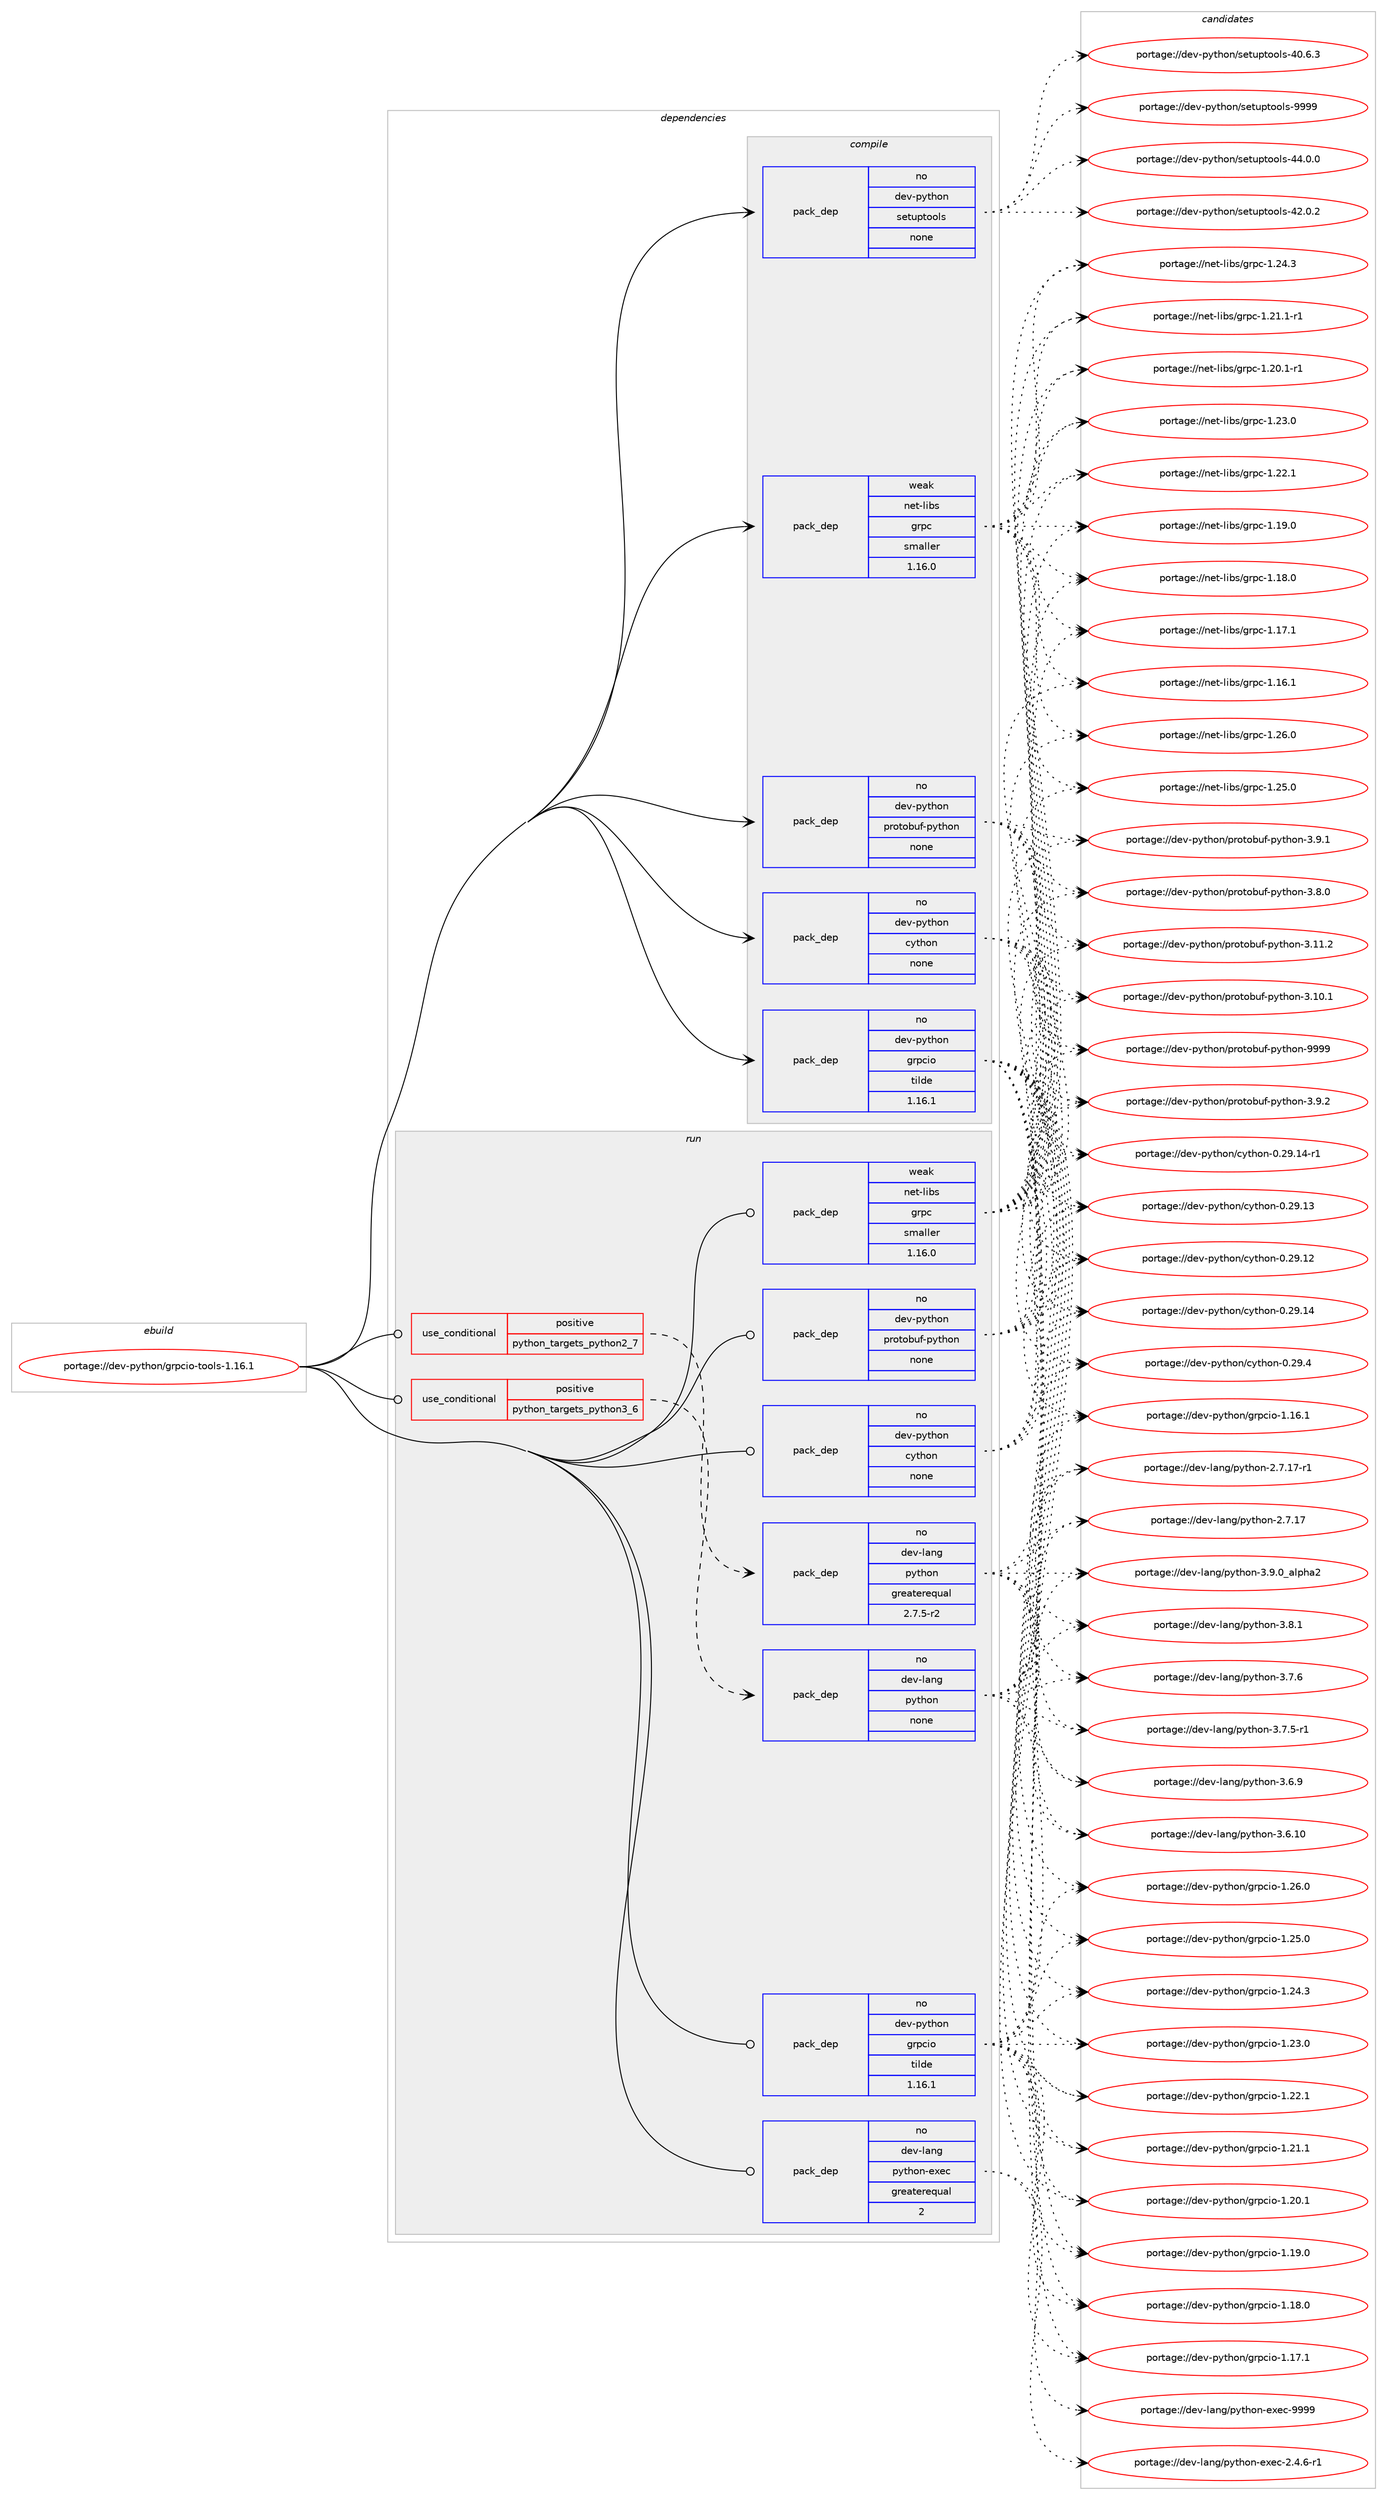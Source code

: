 digraph prolog {

# *************
# Graph options
# *************

newrank=true;
concentrate=true;
compound=true;
graph [rankdir=LR,fontname=Helvetica,fontsize=10,ranksep=1.5];#, ranksep=2.5, nodesep=0.2];
edge  [arrowhead=vee];
node  [fontname=Helvetica,fontsize=10];

# **********
# The ebuild
# **********

subgraph cluster_leftcol {
color=gray;
label=<<i>ebuild</i>>;
id [label="portage://dev-python/grpcio-tools-1.16.1", color=red, width=4, href="../dev-python/grpcio-tools-1.16.1.svg"];
}

# ****************
# The dependencies
# ****************

subgraph cluster_midcol {
color=gray;
label=<<i>dependencies</i>>;
subgraph cluster_compile {
fillcolor="#eeeeee";
style=filled;
label=<<i>compile</i>>;
subgraph pack337544 {
dependency457598 [label=<<TABLE BORDER="0" CELLBORDER="1" CELLSPACING="0" CELLPADDING="4" WIDTH="220"><TR><TD ROWSPAN="6" CELLPADDING="30">pack_dep</TD></TR><TR><TD WIDTH="110">no</TD></TR><TR><TD>dev-python</TD></TR><TR><TD>cython</TD></TR><TR><TD>none</TD></TR><TR><TD></TD></TR></TABLE>>, shape=none, color=blue];
}
id:e -> dependency457598:w [weight=20,style="solid",arrowhead="vee"];
subgraph pack337545 {
dependency457599 [label=<<TABLE BORDER="0" CELLBORDER="1" CELLSPACING="0" CELLPADDING="4" WIDTH="220"><TR><TD ROWSPAN="6" CELLPADDING="30">pack_dep</TD></TR><TR><TD WIDTH="110">no</TD></TR><TR><TD>dev-python</TD></TR><TR><TD>grpcio</TD></TR><TR><TD>tilde</TD></TR><TR><TD>1.16.1</TD></TR></TABLE>>, shape=none, color=blue];
}
id:e -> dependency457599:w [weight=20,style="solid",arrowhead="vee"];
subgraph pack337546 {
dependency457600 [label=<<TABLE BORDER="0" CELLBORDER="1" CELLSPACING="0" CELLPADDING="4" WIDTH="220"><TR><TD ROWSPAN="6" CELLPADDING="30">pack_dep</TD></TR><TR><TD WIDTH="110">no</TD></TR><TR><TD>dev-python</TD></TR><TR><TD>protobuf-python</TD></TR><TR><TD>none</TD></TR><TR><TD></TD></TR></TABLE>>, shape=none, color=blue];
}
id:e -> dependency457600:w [weight=20,style="solid",arrowhead="vee"];
subgraph pack337547 {
dependency457601 [label=<<TABLE BORDER="0" CELLBORDER="1" CELLSPACING="0" CELLPADDING="4" WIDTH="220"><TR><TD ROWSPAN="6" CELLPADDING="30">pack_dep</TD></TR><TR><TD WIDTH="110">no</TD></TR><TR><TD>dev-python</TD></TR><TR><TD>setuptools</TD></TR><TR><TD>none</TD></TR><TR><TD></TD></TR></TABLE>>, shape=none, color=blue];
}
id:e -> dependency457601:w [weight=20,style="solid",arrowhead="vee"];
subgraph pack337548 {
dependency457602 [label=<<TABLE BORDER="0" CELLBORDER="1" CELLSPACING="0" CELLPADDING="4" WIDTH="220"><TR><TD ROWSPAN="6" CELLPADDING="30">pack_dep</TD></TR><TR><TD WIDTH="110">weak</TD></TR><TR><TD>net-libs</TD></TR><TR><TD>grpc</TD></TR><TR><TD>smaller</TD></TR><TR><TD>1.16.0</TD></TR></TABLE>>, shape=none, color=blue];
}
id:e -> dependency457602:w [weight=20,style="solid",arrowhead="vee"];
}
subgraph cluster_compileandrun {
fillcolor="#eeeeee";
style=filled;
label=<<i>compile and run</i>>;
}
subgraph cluster_run {
fillcolor="#eeeeee";
style=filled;
label=<<i>run</i>>;
subgraph cond115070 {
dependency457603 [label=<<TABLE BORDER="0" CELLBORDER="1" CELLSPACING="0" CELLPADDING="4"><TR><TD ROWSPAN="3" CELLPADDING="10">use_conditional</TD></TR><TR><TD>positive</TD></TR><TR><TD>python_targets_python2_7</TD></TR></TABLE>>, shape=none, color=red];
subgraph pack337549 {
dependency457604 [label=<<TABLE BORDER="0" CELLBORDER="1" CELLSPACING="0" CELLPADDING="4" WIDTH="220"><TR><TD ROWSPAN="6" CELLPADDING="30">pack_dep</TD></TR><TR><TD WIDTH="110">no</TD></TR><TR><TD>dev-lang</TD></TR><TR><TD>python</TD></TR><TR><TD>greaterequal</TD></TR><TR><TD>2.7.5-r2</TD></TR></TABLE>>, shape=none, color=blue];
}
dependency457603:e -> dependency457604:w [weight=20,style="dashed",arrowhead="vee"];
}
id:e -> dependency457603:w [weight=20,style="solid",arrowhead="odot"];
subgraph cond115071 {
dependency457605 [label=<<TABLE BORDER="0" CELLBORDER="1" CELLSPACING="0" CELLPADDING="4"><TR><TD ROWSPAN="3" CELLPADDING="10">use_conditional</TD></TR><TR><TD>positive</TD></TR><TR><TD>python_targets_python3_6</TD></TR></TABLE>>, shape=none, color=red];
subgraph pack337550 {
dependency457606 [label=<<TABLE BORDER="0" CELLBORDER="1" CELLSPACING="0" CELLPADDING="4" WIDTH="220"><TR><TD ROWSPAN="6" CELLPADDING="30">pack_dep</TD></TR><TR><TD WIDTH="110">no</TD></TR><TR><TD>dev-lang</TD></TR><TR><TD>python</TD></TR><TR><TD>none</TD></TR><TR><TD></TD></TR></TABLE>>, shape=none, color=blue];
}
dependency457605:e -> dependency457606:w [weight=20,style="dashed",arrowhead="vee"];
}
id:e -> dependency457605:w [weight=20,style="solid",arrowhead="odot"];
subgraph pack337551 {
dependency457607 [label=<<TABLE BORDER="0" CELLBORDER="1" CELLSPACING="0" CELLPADDING="4" WIDTH="220"><TR><TD ROWSPAN="6" CELLPADDING="30">pack_dep</TD></TR><TR><TD WIDTH="110">no</TD></TR><TR><TD>dev-lang</TD></TR><TR><TD>python-exec</TD></TR><TR><TD>greaterequal</TD></TR><TR><TD>2</TD></TR></TABLE>>, shape=none, color=blue];
}
id:e -> dependency457607:w [weight=20,style="solid",arrowhead="odot"];
subgraph pack337552 {
dependency457608 [label=<<TABLE BORDER="0" CELLBORDER="1" CELLSPACING="0" CELLPADDING="4" WIDTH="220"><TR><TD ROWSPAN="6" CELLPADDING="30">pack_dep</TD></TR><TR><TD WIDTH="110">no</TD></TR><TR><TD>dev-python</TD></TR><TR><TD>cython</TD></TR><TR><TD>none</TD></TR><TR><TD></TD></TR></TABLE>>, shape=none, color=blue];
}
id:e -> dependency457608:w [weight=20,style="solid",arrowhead="odot"];
subgraph pack337553 {
dependency457609 [label=<<TABLE BORDER="0" CELLBORDER="1" CELLSPACING="0" CELLPADDING="4" WIDTH="220"><TR><TD ROWSPAN="6" CELLPADDING="30">pack_dep</TD></TR><TR><TD WIDTH="110">no</TD></TR><TR><TD>dev-python</TD></TR><TR><TD>grpcio</TD></TR><TR><TD>tilde</TD></TR><TR><TD>1.16.1</TD></TR></TABLE>>, shape=none, color=blue];
}
id:e -> dependency457609:w [weight=20,style="solid",arrowhead="odot"];
subgraph pack337554 {
dependency457610 [label=<<TABLE BORDER="0" CELLBORDER="1" CELLSPACING="0" CELLPADDING="4" WIDTH="220"><TR><TD ROWSPAN="6" CELLPADDING="30">pack_dep</TD></TR><TR><TD WIDTH="110">no</TD></TR><TR><TD>dev-python</TD></TR><TR><TD>protobuf-python</TD></TR><TR><TD>none</TD></TR><TR><TD></TD></TR></TABLE>>, shape=none, color=blue];
}
id:e -> dependency457610:w [weight=20,style="solid",arrowhead="odot"];
subgraph pack337555 {
dependency457611 [label=<<TABLE BORDER="0" CELLBORDER="1" CELLSPACING="0" CELLPADDING="4" WIDTH="220"><TR><TD ROWSPAN="6" CELLPADDING="30">pack_dep</TD></TR><TR><TD WIDTH="110">weak</TD></TR><TR><TD>net-libs</TD></TR><TR><TD>grpc</TD></TR><TR><TD>smaller</TD></TR><TR><TD>1.16.0</TD></TR></TABLE>>, shape=none, color=blue];
}
id:e -> dependency457611:w [weight=20,style="solid",arrowhead="odot"];
}
}

# **************
# The candidates
# **************

subgraph cluster_choices {
rank=same;
color=gray;
label=<<i>candidates</i>>;

subgraph choice337544 {
color=black;
nodesep=1;
choice10010111845112121116104111110479912111610411111045484650574652 [label="portage://dev-python/cython-0.29.4", color=red, width=4,href="../dev-python/cython-0.29.4.svg"];
choice10010111845112121116104111110479912111610411111045484650574649524511449 [label="portage://dev-python/cython-0.29.14-r1", color=red, width=4,href="../dev-python/cython-0.29.14-r1.svg"];
choice1001011184511212111610411111047991211161041111104548465057464952 [label="portage://dev-python/cython-0.29.14", color=red, width=4,href="../dev-python/cython-0.29.14.svg"];
choice1001011184511212111610411111047991211161041111104548465057464951 [label="portage://dev-python/cython-0.29.13", color=red, width=4,href="../dev-python/cython-0.29.13.svg"];
choice1001011184511212111610411111047991211161041111104548465057464950 [label="portage://dev-python/cython-0.29.12", color=red, width=4,href="../dev-python/cython-0.29.12.svg"];
dependency457598:e -> choice10010111845112121116104111110479912111610411111045484650574652:w [style=dotted,weight="100"];
dependency457598:e -> choice10010111845112121116104111110479912111610411111045484650574649524511449:w [style=dotted,weight="100"];
dependency457598:e -> choice1001011184511212111610411111047991211161041111104548465057464952:w [style=dotted,weight="100"];
dependency457598:e -> choice1001011184511212111610411111047991211161041111104548465057464951:w [style=dotted,weight="100"];
dependency457598:e -> choice1001011184511212111610411111047991211161041111104548465057464950:w [style=dotted,weight="100"];
}
subgraph choice337545 {
color=black;
nodesep=1;
choice10010111845112121116104111110471031141129910511145494650544648 [label="portage://dev-python/grpcio-1.26.0", color=red, width=4,href="../dev-python/grpcio-1.26.0.svg"];
choice10010111845112121116104111110471031141129910511145494650534648 [label="portage://dev-python/grpcio-1.25.0", color=red, width=4,href="../dev-python/grpcio-1.25.0.svg"];
choice10010111845112121116104111110471031141129910511145494650524651 [label="portage://dev-python/grpcio-1.24.3", color=red, width=4,href="../dev-python/grpcio-1.24.3.svg"];
choice10010111845112121116104111110471031141129910511145494650514648 [label="portage://dev-python/grpcio-1.23.0", color=red, width=4,href="../dev-python/grpcio-1.23.0.svg"];
choice10010111845112121116104111110471031141129910511145494650504649 [label="portage://dev-python/grpcio-1.22.1", color=red, width=4,href="../dev-python/grpcio-1.22.1.svg"];
choice10010111845112121116104111110471031141129910511145494650494649 [label="portage://dev-python/grpcio-1.21.1", color=red, width=4,href="../dev-python/grpcio-1.21.1.svg"];
choice10010111845112121116104111110471031141129910511145494650484649 [label="portage://dev-python/grpcio-1.20.1", color=red, width=4,href="../dev-python/grpcio-1.20.1.svg"];
choice10010111845112121116104111110471031141129910511145494649574648 [label="portage://dev-python/grpcio-1.19.0", color=red, width=4,href="../dev-python/grpcio-1.19.0.svg"];
choice10010111845112121116104111110471031141129910511145494649564648 [label="portage://dev-python/grpcio-1.18.0", color=red, width=4,href="../dev-python/grpcio-1.18.0.svg"];
choice10010111845112121116104111110471031141129910511145494649554649 [label="portage://dev-python/grpcio-1.17.1", color=red, width=4,href="../dev-python/grpcio-1.17.1.svg"];
choice10010111845112121116104111110471031141129910511145494649544649 [label="portage://dev-python/grpcio-1.16.1", color=red, width=4,href="../dev-python/grpcio-1.16.1.svg"];
dependency457599:e -> choice10010111845112121116104111110471031141129910511145494650544648:w [style=dotted,weight="100"];
dependency457599:e -> choice10010111845112121116104111110471031141129910511145494650534648:w [style=dotted,weight="100"];
dependency457599:e -> choice10010111845112121116104111110471031141129910511145494650524651:w [style=dotted,weight="100"];
dependency457599:e -> choice10010111845112121116104111110471031141129910511145494650514648:w [style=dotted,weight="100"];
dependency457599:e -> choice10010111845112121116104111110471031141129910511145494650504649:w [style=dotted,weight="100"];
dependency457599:e -> choice10010111845112121116104111110471031141129910511145494650494649:w [style=dotted,weight="100"];
dependency457599:e -> choice10010111845112121116104111110471031141129910511145494650484649:w [style=dotted,weight="100"];
dependency457599:e -> choice10010111845112121116104111110471031141129910511145494649574648:w [style=dotted,weight="100"];
dependency457599:e -> choice10010111845112121116104111110471031141129910511145494649564648:w [style=dotted,weight="100"];
dependency457599:e -> choice10010111845112121116104111110471031141129910511145494649554649:w [style=dotted,weight="100"];
dependency457599:e -> choice10010111845112121116104111110471031141129910511145494649544649:w [style=dotted,weight="100"];
}
subgraph choice337546 {
color=black;
nodesep=1;
choice100101118451121211161041111104711211411111611198117102451121211161041111104557575757 [label="portage://dev-python/protobuf-python-9999", color=red, width=4,href="../dev-python/protobuf-python-9999.svg"];
choice10010111845112121116104111110471121141111161119811710245112121116104111110455146574650 [label="portage://dev-python/protobuf-python-3.9.2", color=red, width=4,href="../dev-python/protobuf-python-3.9.2.svg"];
choice10010111845112121116104111110471121141111161119811710245112121116104111110455146574649 [label="portage://dev-python/protobuf-python-3.9.1", color=red, width=4,href="../dev-python/protobuf-python-3.9.1.svg"];
choice10010111845112121116104111110471121141111161119811710245112121116104111110455146564648 [label="portage://dev-python/protobuf-python-3.8.0", color=red, width=4,href="../dev-python/protobuf-python-3.8.0.svg"];
choice1001011184511212111610411111047112114111116111981171024511212111610411111045514649494650 [label="portage://dev-python/protobuf-python-3.11.2", color=red, width=4,href="../dev-python/protobuf-python-3.11.2.svg"];
choice1001011184511212111610411111047112114111116111981171024511212111610411111045514649484649 [label="portage://dev-python/protobuf-python-3.10.1", color=red, width=4,href="../dev-python/protobuf-python-3.10.1.svg"];
dependency457600:e -> choice100101118451121211161041111104711211411111611198117102451121211161041111104557575757:w [style=dotted,weight="100"];
dependency457600:e -> choice10010111845112121116104111110471121141111161119811710245112121116104111110455146574650:w [style=dotted,weight="100"];
dependency457600:e -> choice10010111845112121116104111110471121141111161119811710245112121116104111110455146574649:w [style=dotted,weight="100"];
dependency457600:e -> choice10010111845112121116104111110471121141111161119811710245112121116104111110455146564648:w [style=dotted,weight="100"];
dependency457600:e -> choice1001011184511212111610411111047112114111116111981171024511212111610411111045514649494650:w [style=dotted,weight="100"];
dependency457600:e -> choice1001011184511212111610411111047112114111116111981171024511212111610411111045514649484649:w [style=dotted,weight="100"];
}
subgraph choice337547 {
color=black;
nodesep=1;
choice10010111845112121116104111110471151011161171121161111111081154557575757 [label="portage://dev-python/setuptools-9999", color=red, width=4,href="../dev-python/setuptools-9999.svg"];
choice100101118451121211161041111104711510111611711211611111110811545525246484648 [label="portage://dev-python/setuptools-44.0.0", color=red, width=4,href="../dev-python/setuptools-44.0.0.svg"];
choice100101118451121211161041111104711510111611711211611111110811545525046484650 [label="portage://dev-python/setuptools-42.0.2", color=red, width=4,href="../dev-python/setuptools-42.0.2.svg"];
choice100101118451121211161041111104711510111611711211611111110811545524846544651 [label="portage://dev-python/setuptools-40.6.3", color=red, width=4,href="../dev-python/setuptools-40.6.3.svg"];
dependency457601:e -> choice10010111845112121116104111110471151011161171121161111111081154557575757:w [style=dotted,weight="100"];
dependency457601:e -> choice100101118451121211161041111104711510111611711211611111110811545525246484648:w [style=dotted,weight="100"];
dependency457601:e -> choice100101118451121211161041111104711510111611711211611111110811545525046484650:w [style=dotted,weight="100"];
dependency457601:e -> choice100101118451121211161041111104711510111611711211611111110811545524846544651:w [style=dotted,weight="100"];
}
subgraph choice337548 {
color=black;
nodesep=1;
choice1101011164510810598115471031141129945494650544648 [label="portage://net-libs/grpc-1.26.0", color=red, width=4,href="../net-libs/grpc-1.26.0.svg"];
choice1101011164510810598115471031141129945494650534648 [label="portage://net-libs/grpc-1.25.0", color=red, width=4,href="../net-libs/grpc-1.25.0.svg"];
choice1101011164510810598115471031141129945494650524651 [label="portage://net-libs/grpc-1.24.3", color=red, width=4,href="../net-libs/grpc-1.24.3.svg"];
choice1101011164510810598115471031141129945494650514648 [label="portage://net-libs/grpc-1.23.0", color=red, width=4,href="../net-libs/grpc-1.23.0.svg"];
choice1101011164510810598115471031141129945494650504649 [label="portage://net-libs/grpc-1.22.1", color=red, width=4,href="../net-libs/grpc-1.22.1.svg"];
choice11010111645108105981154710311411299454946504946494511449 [label="portage://net-libs/grpc-1.21.1-r1", color=red, width=4,href="../net-libs/grpc-1.21.1-r1.svg"];
choice11010111645108105981154710311411299454946504846494511449 [label="portage://net-libs/grpc-1.20.1-r1", color=red, width=4,href="../net-libs/grpc-1.20.1-r1.svg"];
choice1101011164510810598115471031141129945494649574648 [label="portage://net-libs/grpc-1.19.0", color=red, width=4,href="../net-libs/grpc-1.19.0.svg"];
choice1101011164510810598115471031141129945494649564648 [label="portage://net-libs/grpc-1.18.0", color=red, width=4,href="../net-libs/grpc-1.18.0.svg"];
choice1101011164510810598115471031141129945494649554649 [label="portage://net-libs/grpc-1.17.1", color=red, width=4,href="../net-libs/grpc-1.17.1.svg"];
choice1101011164510810598115471031141129945494649544649 [label="portage://net-libs/grpc-1.16.1", color=red, width=4,href="../net-libs/grpc-1.16.1.svg"];
dependency457602:e -> choice1101011164510810598115471031141129945494650544648:w [style=dotted,weight="100"];
dependency457602:e -> choice1101011164510810598115471031141129945494650534648:w [style=dotted,weight="100"];
dependency457602:e -> choice1101011164510810598115471031141129945494650524651:w [style=dotted,weight="100"];
dependency457602:e -> choice1101011164510810598115471031141129945494650514648:w [style=dotted,weight="100"];
dependency457602:e -> choice1101011164510810598115471031141129945494650504649:w [style=dotted,weight="100"];
dependency457602:e -> choice11010111645108105981154710311411299454946504946494511449:w [style=dotted,weight="100"];
dependency457602:e -> choice11010111645108105981154710311411299454946504846494511449:w [style=dotted,weight="100"];
dependency457602:e -> choice1101011164510810598115471031141129945494649574648:w [style=dotted,weight="100"];
dependency457602:e -> choice1101011164510810598115471031141129945494649564648:w [style=dotted,weight="100"];
dependency457602:e -> choice1101011164510810598115471031141129945494649554649:w [style=dotted,weight="100"];
dependency457602:e -> choice1101011164510810598115471031141129945494649544649:w [style=dotted,weight="100"];
}
subgraph choice337549 {
color=black;
nodesep=1;
choice10010111845108971101034711212111610411111045514657464895971081121049750 [label="portage://dev-lang/python-3.9.0_alpha2", color=red, width=4,href="../dev-lang/python-3.9.0_alpha2.svg"];
choice100101118451089711010347112121116104111110455146564649 [label="portage://dev-lang/python-3.8.1", color=red, width=4,href="../dev-lang/python-3.8.1.svg"];
choice100101118451089711010347112121116104111110455146554654 [label="portage://dev-lang/python-3.7.6", color=red, width=4,href="../dev-lang/python-3.7.6.svg"];
choice1001011184510897110103471121211161041111104551465546534511449 [label="portage://dev-lang/python-3.7.5-r1", color=red, width=4,href="../dev-lang/python-3.7.5-r1.svg"];
choice100101118451089711010347112121116104111110455146544657 [label="portage://dev-lang/python-3.6.9", color=red, width=4,href="../dev-lang/python-3.6.9.svg"];
choice10010111845108971101034711212111610411111045514654464948 [label="portage://dev-lang/python-3.6.10", color=red, width=4,href="../dev-lang/python-3.6.10.svg"];
choice100101118451089711010347112121116104111110455046554649554511449 [label="portage://dev-lang/python-2.7.17-r1", color=red, width=4,href="../dev-lang/python-2.7.17-r1.svg"];
choice10010111845108971101034711212111610411111045504655464955 [label="portage://dev-lang/python-2.7.17", color=red, width=4,href="../dev-lang/python-2.7.17.svg"];
dependency457604:e -> choice10010111845108971101034711212111610411111045514657464895971081121049750:w [style=dotted,weight="100"];
dependency457604:e -> choice100101118451089711010347112121116104111110455146564649:w [style=dotted,weight="100"];
dependency457604:e -> choice100101118451089711010347112121116104111110455146554654:w [style=dotted,weight="100"];
dependency457604:e -> choice1001011184510897110103471121211161041111104551465546534511449:w [style=dotted,weight="100"];
dependency457604:e -> choice100101118451089711010347112121116104111110455146544657:w [style=dotted,weight="100"];
dependency457604:e -> choice10010111845108971101034711212111610411111045514654464948:w [style=dotted,weight="100"];
dependency457604:e -> choice100101118451089711010347112121116104111110455046554649554511449:w [style=dotted,weight="100"];
dependency457604:e -> choice10010111845108971101034711212111610411111045504655464955:w [style=dotted,weight="100"];
}
subgraph choice337550 {
color=black;
nodesep=1;
choice10010111845108971101034711212111610411111045514657464895971081121049750 [label="portage://dev-lang/python-3.9.0_alpha2", color=red, width=4,href="../dev-lang/python-3.9.0_alpha2.svg"];
choice100101118451089711010347112121116104111110455146564649 [label="portage://dev-lang/python-3.8.1", color=red, width=4,href="../dev-lang/python-3.8.1.svg"];
choice100101118451089711010347112121116104111110455146554654 [label="portage://dev-lang/python-3.7.6", color=red, width=4,href="../dev-lang/python-3.7.6.svg"];
choice1001011184510897110103471121211161041111104551465546534511449 [label="portage://dev-lang/python-3.7.5-r1", color=red, width=4,href="../dev-lang/python-3.7.5-r1.svg"];
choice100101118451089711010347112121116104111110455146544657 [label="portage://dev-lang/python-3.6.9", color=red, width=4,href="../dev-lang/python-3.6.9.svg"];
choice10010111845108971101034711212111610411111045514654464948 [label="portage://dev-lang/python-3.6.10", color=red, width=4,href="../dev-lang/python-3.6.10.svg"];
choice100101118451089711010347112121116104111110455046554649554511449 [label="portage://dev-lang/python-2.7.17-r1", color=red, width=4,href="../dev-lang/python-2.7.17-r1.svg"];
choice10010111845108971101034711212111610411111045504655464955 [label="portage://dev-lang/python-2.7.17", color=red, width=4,href="../dev-lang/python-2.7.17.svg"];
dependency457606:e -> choice10010111845108971101034711212111610411111045514657464895971081121049750:w [style=dotted,weight="100"];
dependency457606:e -> choice100101118451089711010347112121116104111110455146564649:w [style=dotted,weight="100"];
dependency457606:e -> choice100101118451089711010347112121116104111110455146554654:w [style=dotted,weight="100"];
dependency457606:e -> choice1001011184510897110103471121211161041111104551465546534511449:w [style=dotted,weight="100"];
dependency457606:e -> choice100101118451089711010347112121116104111110455146544657:w [style=dotted,weight="100"];
dependency457606:e -> choice10010111845108971101034711212111610411111045514654464948:w [style=dotted,weight="100"];
dependency457606:e -> choice100101118451089711010347112121116104111110455046554649554511449:w [style=dotted,weight="100"];
dependency457606:e -> choice10010111845108971101034711212111610411111045504655464955:w [style=dotted,weight="100"];
}
subgraph choice337551 {
color=black;
nodesep=1;
choice10010111845108971101034711212111610411111045101120101994557575757 [label="portage://dev-lang/python-exec-9999", color=red, width=4,href="../dev-lang/python-exec-9999.svg"];
choice10010111845108971101034711212111610411111045101120101994550465246544511449 [label="portage://dev-lang/python-exec-2.4.6-r1", color=red, width=4,href="../dev-lang/python-exec-2.4.6-r1.svg"];
dependency457607:e -> choice10010111845108971101034711212111610411111045101120101994557575757:w [style=dotted,weight="100"];
dependency457607:e -> choice10010111845108971101034711212111610411111045101120101994550465246544511449:w [style=dotted,weight="100"];
}
subgraph choice337552 {
color=black;
nodesep=1;
choice10010111845112121116104111110479912111610411111045484650574652 [label="portage://dev-python/cython-0.29.4", color=red, width=4,href="../dev-python/cython-0.29.4.svg"];
choice10010111845112121116104111110479912111610411111045484650574649524511449 [label="portage://dev-python/cython-0.29.14-r1", color=red, width=4,href="../dev-python/cython-0.29.14-r1.svg"];
choice1001011184511212111610411111047991211161041111104548465057464952 [label="portage://dev-python/cython-0.29.14", color=red, width=4,href="../dev-python/cython-0.29.14.svg"];
choice1001011184511212111610411111047991211161041111104548465057464951 [label="portage://dev-python/cython-0.29.13", color=red, width=4,href="../dev-python/cython-0.29.13.svg"];
choice1001011184511212111610411111047991211161041111104548465057464950 [label="portage://dev-python/cython-0.29.12", color=red, width=4,href="../dev-python/cython-0.29.12.svg"];
dependency457608:e -> choice10010111845112121116104111110479912111610411111045484650574652:w [style=dotted,weight="100"];
dependency457608:e -> choice10010111845112121116104111110479912111610411111045484650574649524511449:w [style=dotted,weight="100"];
dependency457608:e -> choice1001011184511212111610411111047991211161041111104548465057464952:w [style=dotted,weight="100"];
dependency457608:e -> choice1001011184511212111610411111047991211161041111104548465057464951:w [style=dotted,weight="100"];
dependency457608:e -> choice1001011184511212111610411111047991211161041111104548465057464950:w [style=dotted,weight="100"];
}
subgraph choice337553 {
color=black;
nodesep=1;
choice10010111845112121116104111110471031141129910511145494650544648 [label="portage://dev-python/grpcio-1.26.0", color=red, width=4,href="../dev-python/grpcio-1.26.0.svg"];
choice10010111845112121116104111110471031141129910511145494650534648 [label="portage://dev-python/grpcio-1.25.0", color=red, width=4,href="../dev-python/grpcio-1.25.0.svg"];
choice10010111845112121116104111110471031141129910511145494650524651 [label="portage://dev-python/grpcio-1.24.3", color=red, width=4,href="../dev-python/grpcio-1.24.3.svg"];
choice10010111845112121116104111110471031141129910511145494650514648 [label="portage://dev-python/grpcio-1.23.0", color=red, width=4,href="../dev-python/grpcio-1.23.0.svg"];
choice10010111845112121116104111110471031141129910511145494650504649 [label="portage://dev-python/grpcio-1.22.1", color=red, width=4,href="../dev-python/grpcio-1.22.1.svg"];
choice10010111845112121116104111110471031141129910511145494650494649 [label="portage://dev-python/grpcio-1.21.1", color=red, width=4,href="../dev-python/grpcio-1.21.1.svg"];
choice10010111845112121116104111110471031141129910511145494650484649 [label="portage://dev-python/grpcio-1.20.1", color=red, width=4,href="../dev-python/grpcio-1.20.1.svg"];
choice10010111845112121116104111110471031141129910511145494649574648 [label="portage://dev-python/grpcio-1.19.0", color=red, width=4,href="../dev-python/grpcio-1.19.0.svg"];
choice10010111845112121116104111110471031141129910511145494649564648 [label="portage://dev-python/grpcio-1.18.0", color=red, width=4,href="../dev-python/grpcio-1.18.0.svg"];
choice10010111845112121116104111110471031141129910511145494649554649 [label="portage://dev-python/grpcio-1.17.1", color=red, width=4,href="../dev-python/grpcio-1.17.1.svg"];
choice10010111845112121116104111110471031141129910511145494649544649 [label="portage://dev-python/grpcio-1.16.1", color=red, width=4,href="../dev-python/grpcio-1.16.1.svg"];
dependency457609:e -> choice10010111845112121116104111110471031141129910511145494650544648:w [style=dotted,weight="100"];
dependency457609:e -> choice10010111845112121116104111110471031141129910511145494650534648:w [style=dotted,weight="100"];
dependency457609:e -> choice10010111845112121116104111110471031141129910511145494650524651:w [style=dotted,weight="100"];
dependency457609:e -> choice10010111845112121116104111110471031141129910511145494650514648:w [style=dotted,weight="100"];
dependency457609:e -> choice10010111845112121116104111110471031141129910511145494650504649:w [style=dotted,weight="100"];
dependency457609:e -> choice10010111845112121116104111110471031141129910511145494650494649:w [style=dotted,weight="100"];
dependency457609:e -> choice10010111845112121116104111110471031141129910511145494650484649:w [style=dotted,weight="100"];
dependency457609:e -> choice10010111845112121116104111110471031141129910511145494649574648:w [style=dotted,weight="100"];
dependency457609:e -> choice10010111845112121116104111110471031141129910511145494649564648:w [style=dotted,weight="100"];
dependency457609:e -> choice10010111845112121116104111110471031141129910511145494649554649:w [style=dotted,weight="100"];
dependency457609:e -> choice10010111845112121116104111110471031141129910511145494649544649:w [style=dotted,weight="100"];
}
subgraph choice337554 {
color=black;
nodesep=1;
choice100101118451121211161041111104711211411111611198117102451121211161041111104557575757 [label="portage://dev-python/protobuf-python-9999", color=red, width=4,href="../dev-python/protobuf-python-9999.svg"];
choice10010111845112121116104111110471121141111161119811710245112121116104111110455146574650 [label="portage://dev-python/protobuf-python-3.9.2", color=red, width=4,href="../dev-python/protobuf-python-3.9.2.svg"];
choice10010111845112121116104111110471121141111161119811710245112121116104111110455146574649 [label="portage://dev-python/protobuf-python-3.9.1", color=red, width=4,href="../dev-python/protobuf-python-3.9.1.svg"];
choice10010111845112121116104111110471121141111161119811710245112121116104111110455146564648 [label="portage://dev-python/protobuf-python-3.8.0", color=red, width=4,href="../dev-python/protobuf-python-3.8.0.svg"];
choice1001011184511212111610411111047112114111116111981171024511212111610411111045514649494650 [label="portage://dev-python/protobuf-python-3.11.2", color=red, width=4,href="../dev-python/protobuf-python-3.11.2.svg"];
choice1001011184511212111610411111047112114111116111981171024511212111610411111045514649484649 [label="portage://dev-python/protobuf-python-3.10.1", color=red, width=4,href="../dev-python/protobuf-python-3.10.1.svg"];
dependency457610:e -> choice100101118451121211161041111104711211411111611198117102451121211161041111104557575757:w [style=dotted,weight="100"];
dependency457610:e -> choice10010111845112121116104111110471121141111161119811710245112121116104111110455146574650:w [style=dotted,weight="100"];
dependency457610:e -> choice10010111845112121116104111110471121141111161119811710245112121116104111110455146574649:w [style=dotted,weight="100"];
dependency457610:e -> choice10010111845112121116104111110471121141111161119811710245112121116104111110455146564648:w [style=dotted,weight="100"];
dependency457610:e -> choice1001011184511212111610411111047112114111116111981171024511212111610411111045514649494650:w [style=dotted,weight="100"];
dependency457610:e -> choice1001011184511212111610411111047112114111116111981171024511212111610411111045514649484649:w [style=dotted,weight="100"];
}
subgraph choice337555 {
color=black;
nodesep=1;
choice1101011164510810598115471031141129945494650544648 [label="portage://net-libs/grpc-1.26.0", color=red, width=4,href="../net-libs/grpc-1.26.0.svg"];
choice1101011164510810598115471031141129945494650534648 [label="portage://net-libs/grpc-1.25.0", color=red, width=4,href="../net-libs/grpc-1.25.0.svg"];
choice1101011164510810598115471031141129945494650524651 [label="portage://net-libs/grpc-1.24.3", color=red, width=4,href="../net-libs/grpc-1.24.3.svg"];
choice1101011164510810598115471031141129945494650514648 [label="portage://net-libs/grpc-1.23.0", color=red, width=4,href="../net-libs/grpc-1.23.0.svg"];
choice1101011164510810598115471031141129945494650504649 [label="portage://net-libs/grpc-1.22.1", color=red, width=4,href="../net-libs/grpc-1.22.1.svg"];
choice11010111645108105981154710311411299454946504946494511449 [label="portage://net-libs/grpc-1.21.1-r1", color=red, width=4,href="../net-libs/grpc-1.21.1-r1.svg"];
choice11010111645108105981154710311411299454946504846494511449 [label="portage://net-libs/grpc-1.20.1-r1", color=red, width=4,href="../net-libs/grpc-1.20.1-r1.svg"];
choice1101011164510810598115471031141129945494649574648 [label="portage://net-libs/grpc-1.19.0", color=red, width=4,href="../net-libs/grpc-1.19.0.svg"];
choice1101011164510810598115471031141129945494649564648 [label="portage://net-libs/grpc-1.18.0", color=red, width=4,href="../net-libs/grpc-1.18.0.svg"];
choice1101011164510810598115471031141129945494649554649 [label="portage://net-libs/grpc-1.17.1", color=red, width=4,href="../net-libs/grpc-1.17.1.svg"];
choice1101011164510810598115471031141129945494649544649 [label="portage://net-libs/grpc-1.16.1", color=red, width=4,href="../net-libs/grpc-1.16.1.svg"];
dependency457611:e -> choice1101011164510810598115471031141129945494650544648:w [style=dotted,weight="100"];
dependency457611:e -> choice1101011164510810598115471031141129945494650534648:w [style=dotted,weight="100"];
dependency457611:e -> choice1101011164510810598115471031141129945494650524651:w [style=dotted,weight="100"];
dependency457611:e -> choice1101011164510810598115471031141129945494650514648:w [style=dotted,weight="100"];
dependency457611:e -> choice1101011164510810598115471031141129945494650504649:w [style=dotted,weight="100"];
dependency457611:e -> choice11010111645108105981154710311411299454946504946494511449:w [style=dotted,weight="100"];
dependency457611:e -> choice11010111645108105981154710311411299454946504846494511449:w [style=dotted,weight="100"];
dependency457611:e -> choice1101011164510810598115471031141129945494649574648:w [style=dotted,weight="100"];
dependency457611:e -> choice1101011164510810598115471031141129945494649564648:w [style=dotted,weight="100"];
dependency457611:e -> choice1101011164510810598115471031141129945494649554649:w [style=dotted,weight="100"];
dependency457611:e -> choice1101011164510810598115471031141129945494649544649:w [style=dotted,weight="100"];
}
}

}
